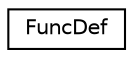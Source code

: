 digraph "Graphical Class Hierarchy"
{
  edge [fontname="Helvetica",fontsize="10",labelfontname="Helvetica",labelfontsize="10"];
  node [fontname="Helvetica",fontsize="10",shape=record];
  rankdir="LR";
  Node1 [label="FuncDef",height=0.2,width=0.4,color="black", fillcolor="white", style="filled",URL="$structFuncDef.html"];
}
